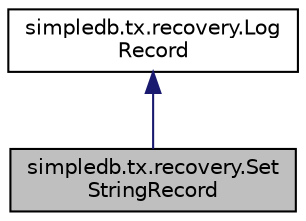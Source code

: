 digraph "simpledb.tx.recovery.SetStringRecord"
{
  edge [fontname="Helvetica",fontsize="10",labelfontname="Helvetica",labelfontsize="10"];
  node [fontname="Helvetica",fontsize="10",shape=record];
  Node2 [label="simpledb.tx.recovery.Set\lStringRecord",height=0.2,width=0.4,color="black", fillcolor="grey75", style="filled", fontcolor="black"];
  Node3 -> Node2 [dir="back",color="midnightblue",fontsize="10",style="solid"];
  Node3 [label="simpledb.tx.recovery.Log\lRecord",height=0.2,width=0.4,color="black", fillcolor="white", style="filled",URL="$interfacesimpledb_1_1tx_1_1recovery_1_1LogRecord.html"];
}
